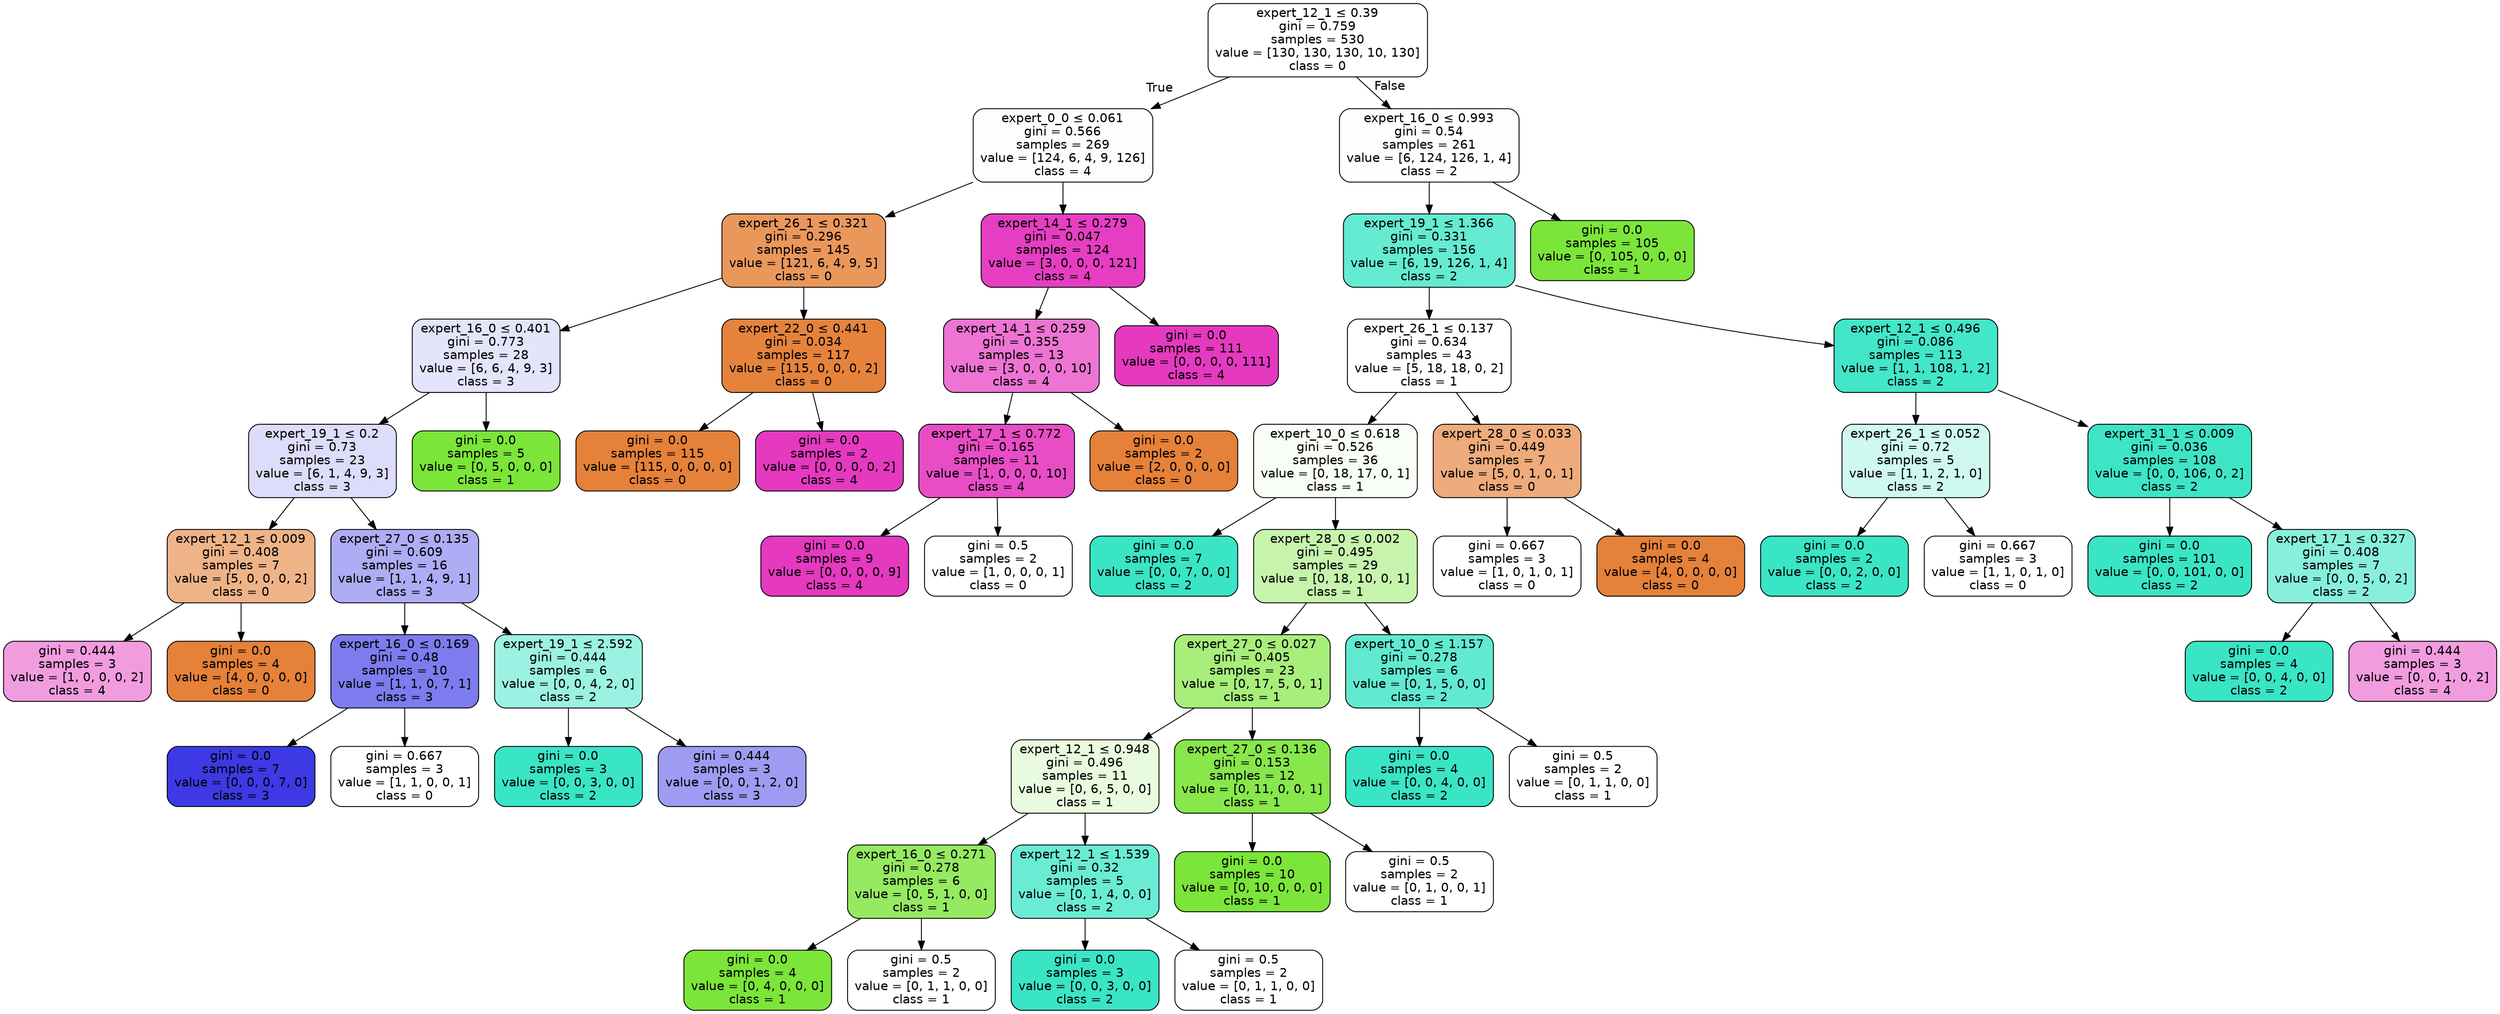 digraph Tree {
node [shape=box, style="filled, rounded", color="black", fontname="helvetica"] ;
edge [fontname="helvetica"] ;
0 [label=<expert_12_1 &le; 0.39<br/>gini = 0.759<br/>samples = 530<br/>value = [130, 130, 130, 10, 130]<br/>class = 0>, fillcolor="#ffffff"] ;
1 [label=<expert_0_0 &le; 0.061<br/>gini = 0.566<br/>samples = 269<br/>value = [124, 6, 4, 9, 126]<br/>class = 4>, fillcolor="#fffcfe"] ;
0 -> 1 [labeldistance=2.5, labelangle=45, headlabel="True"] ;
2 [label=<expert_26_1 &le; 0.321<br/>gini = 0.296<br/>samples = 145<br/>value = [121, 6, 4, 9, 5]<br/>class = 0>, fillcolor="#ea975c"] ;
1 -> 2 ;
3 [label=<expert_16_0 &le; 0.401<br/>gini = 0.773<br/>samples = 28<br/>value = [6, 6, 4, 9, 3]<br/>class = 3>, fillcolor="#e4e4fb"] ;
2 -> 3 ;
4 [label=<expert_19_1 &le; 0.2<br/>gini = 0.73<br/>samples = 23<br/>value = [6, 1, 4, 9, 3]<br/>class = 3>, fillcolor="#dddcfa"] ;
3 -> 4 ;
5 [label=<expert_12_1 &le; 0.009<br/>gini = 0.408<br/>samples = 7<br/>value = [5, 0, 0, 0, 2]<br/>class = 0>, fillcolor="#efb388"] ;
4 -> 5 ;
6 [label=<gini = 0.444<br/>samples = 3<br/>value = [1, 0, 0, 0, 2]<br/>class = 4>, fillcolor="#f29ce0"] ;
5 -> 6 ;
7 [label=<gini = 0.0<br/>samples = 4<br/>value = [4, 0, 0, 0, 0]<br/>class = 0>, fillcolor="#e58139"] ;
5 -> 7 ;
8 [label=<expert_27_0 &le; 0.135<br/>gini = 0.609<br/>samples = 16<br/>value = [1, 1, 4, 9, 1]<br/>class = 3>, fillcolor="#aeacf4"] ;
4 -> 8 ;
9 [label=<expert_16_0 &le; 0.169<br/>gini = 0.48<br/>samples = 10<br/>value = [1, 1, 0, 7, 1]<br/>class = 3>, fillcolor="#7d7bee"] ;
8 -> 9 ;
10 [label=<gini = 0.0<br/>samples = 7<br/>value = [0, 0, 0, 7, 0]<br/>class = 3>, fillcolor="#3c39e5"] ;
9 -> 10 ;
11 [label=<gini = 0.667<br/>samples = 3<br/>value = [1, 1, 0, 0, 1]<br/>class = 0>, fillcolor="#ffffff"] ;
9 -> 11 ;
12 [label=<expert_19_1 &le; 2.592<br/>gini = 0.444<br/>samples = 6<br/>value = [0, 0, 4, 2, 0]<br/>class = 2>, fillcolor="#9cf2e2"] ;
8 -> 12 ;
13 [label=<gini = 0.0<br/>samples = 3<br/>value = [0, 0, 3, 0, 0]<br/>class = 2>, fillcolor="#39e5c5"] ;
12 -> 13 ;
14 [label=<gini = 0.444<br/>samples = 3<br/>value = [0, 0, 1, 2, 0]<br/>class = 3>, fillcolor="#9e9cf2"] ;
12 -> 14 ;
15 [label=<gini = 0.0<br/>samples = 5<br/>value = [0, 5, 0, 0, 0]<br/>class = 1>, fillcolor="#7be539"] ;
3 -> 15 ;
16 [label=<expert_22_0 &le; 0.441<br/>gini = 0.034<br/>samples = 117<br/>value = [115, 0, 0, 0, 2]<br/>class = 0>, fillcolor="#e5833c"] ;
2 -> 16 ;
17 [label=<gini = 0.0<br/>samples = 115<br/>value = [115, 0, 0, 0, 0]<br/>class = 0>, fillcolor="#e58139"] ;
16 -> 17 ;
18 [label=<gini = 0.0<br/>samples = 2<br/>value = [0, 0, 0, 0, 2]<br/>class = 4>, fillcolor="#e539c0"] ;
16 -> 18 ;
19 [label=<expert_14_1 &le; 0.279<br/>gini = 0.047<br/>samples = 124<br/>value = [3, 0, 0, 0, 121]<br/>class = 4>, fillcolor="#e63ec2"] ;
1 -> 19 ;
20 [label=<expert_14_1 &le; 0.259<br/>gini = 0.355<br/>samples = 13<br/>value = [3, 0, 0, 0, 10]<br/>class = 4>, fillcolor="#ed74d3"] ;
19 -> 20 ;
21 [label=<expert_17_1 &le; 0.772<br/>gini = 0.165<br/>samples = 11<br/>value = [1, 0, 0, 0, 10]<br/>class = 4>, fillcolor="#e84dc6"] ;
20 -> 21 ;
22 [label=<gini = 0.0<br/>samples = 9<br/>value = [0, 0, 0, 0, 9]<br/>class = 4>, fillcolor="#e539c0"] ;
21 -> 22 ;
23 [label=<gini = 0.5<br/>samples = 2<br/>value = [1, 0, 0, 0, 1]<br/>class = 0>, fillcolor="#ffffff"] ;
21 -> 23 ;
24 [label=<gini = 0.0<br/>samples = 2<br/>value = [2, 0, 0, 0, 0]<br/>class = 0>, fillcolor="#e58139"] ;
20 -> 24 ;
25 [label=<gini = 0.0<br/>samples = 111<br/>value = [0, 0, 0, 0, 111]<br/>class = 4>, fillcolor="#e539c0"] ;
19 -> 25 ;
26 [label=<expert_16_0 &le; 0.993<br/>gini = 0.54<br/>samples = 261<br/>value = [6, 124, 126, 1, 4]<br/>class = 2>, fillcolor="#fcfffe"] ;
0 -> 26 [labeldistance=2.5, labelangle=-45, headlabel="False"] ;
27 [label=<expert_19_1 &le; 1.366<br/>gini = 0.331<br/>samples = 156<br/>value = [6, 19, 126, 1, 4]<br/>class = 2>, fillcolor="#64ebd2"] ;
26 -> 27 ;
28 [label=<expert_26_1 &le; 0.137<br/>gini = 0.634<br/>samples = 43<br/>value = [5, 18, 18, 0, 2]<br/>class = 1>, fillcolor="#ffffff"] ;
27 -> 28 ;
29 [label=<expert_10_0 &le; 0.618<br/>gini = 0.526<br/>samples = 36<br/>value = [0, 18, 17, 0, 1]<br/>class = 1>, fillcolor="#f8fef5"] ;
28 -> 29 ;
30 [label=<gini = 0.0<br/>samples = 7<br/>value = [0, 0, 7, 0, 0]<br/>class = 2>, fillcolor="#39e5c5"] ;
29 -> 30 ;
31 [label=<expert_28_0 &le; 0.002<br/>gini = 0.495<br/>samples = 29<br/>value = [0, 18, 10, 0, 1]<br/>class = 1>, fillcolor="#c7f4ac"] ;
29 -> 31 ;
32 [label=<expert_27_0 &le; 0.027<br/>gini = 0.405<br/>samples = 23<br/>value = [0, 17, 5, 0, 1]<br/>class = 1>, fillcolor="#a7ee7b"] ;
31 -> 32 ;
33 [label=<expert_12_1 &le; 0.948<br/>gini = 0.496<br/>samples = 11<br/>value = [0, 6, 5, 0, 0]<br/>class = 1>, fillcolor="#e9fbde"] ;
32 -> 33 ;
34 [label=<expert_16_0 &le; 0.271<br/>gini = 0.278<br/>samples = 6<br/>value = [0, 5, 1, 0, 0]<br/>class = 1>, fillcolor="#95ea61"] ;
33 -> 34 ;
35 [label=<gini = 0.0<br/>samples = 4<br/>value = [0, 4, 0, 0, 0]<br/>class = 1>, fillcolor="#7be539"] ;
34 -> 35 ;
36 [label=<gini = 0.5<br/>samples = 2<br/>value = [0, 1, 1, 0, 0]<br/>class = 1>, fillcolor="#ffffff"] ;
34 -> 36 ;
37 [label=<expert_12_1 &le; 1.539<br/>gini = 0.32<br/>samples = 5<br/>value = [0, 1, 4, 0, 0]<br/>class = 2>, fillcolor="#6aecd4"] ;
33 -> 37 ;
38 [label=<gini = 0.0<br/>samples = 3<br/>value = [0, 0, 3, 0, 0]<br/>class = 2>, fillcolor="#39e5c5"] ;
37 -> 38 ;
39 [label=<gini = 0.5<br/>samples = 2<br/>value = [0, 1, 1, 0, 0]<br/>class = 1>, fillcolor="#ffffff"] ;
37 -> 39 ;
40 [label=<expert_27_0 &le; 0.136<br/>gini = 0.153<br/>samples = 12<br/>value = [0, 11, 0, 0, 1]<br/>class = 1>, fillcolor="#87e74b"] ;
32 -> 40 ;
41 [label=<gini = 0.0<br/>samples = 10<br/>value = [0, 10, 0, 0, 0]<br/>class = 1>, fillcolor="#7be539"] ;
40 -> 41 ;
42 [label=<gini = 0.5<br/>samples = 2<br/>value = [0, 1, 0, 0, 1]<br/>class = 1>, fillcolor="#ffffff"] ;
40 -> 42 ;
43 [label=<expert_10_0 &le; 1.157<br/>gini = 0.278<br/>samples = 6<br/>value = [0, 1, 5, 0, 0]<br/>class = 2>, fillcolor="#61ead1"] ;
31 -> 43 ;
44 [label=<gini = 0.0<br/>samples = 4<br/>value = [0, 0, 4, 0, 0]<br/>class = 2>, fillcolor="#39e5c5"] ;
43 -> 44 ;
45 [label=<gini = 0.5<br/>samples = 2<br/>value = [0, 1, 1, 0, 0]<br/>class = 1>, fillcolor="#ffffff"] ;
43 -> 45 ;
46 [label=<expert_28_0 &le; 0.033<br/>gini = 0.449<br/>samples = 7<br/>value = [5, 0, 1, 0, 1]<br/>class = 0>, fillcolor="#eeab7b"] ;
28 -> 46 ;
47 [label=<gini = 0.667<br/>samples = 3<br/>value = [1, 0, 1, 0, 1]<br/>class = 0>, fillcolor="#ffffff"] ;
46 -> 47 ;
48 [label=<gini = 0.0<br/>samples = 4<br/>value = [4, 0, 0, 0, 0]<br/>class = 0>, fillcolor="#e58139"] ;
46 -> 48 ;
49 [label=<expert_12_1 &le; 0.496<br/>gini = 0.086<br/>samples = 113<br/>value = [1, 1, 108, 1, 2]<br/>class = 2>, fillcolor="#42e6c8"] ;
27 -> 49 ;
50 [label=<expert_26_1 &le; 0.052<br/>gini = 0.72<br/>samples = 5<br/>value = [1, 1, 2, 1, 0]<br/>class = 2>, fillcolor="#cef8f0"] ;
49 -> 50 ;
51 [label=<gini = 0.0<br/>samples = 2<br/>value = [0, 0, 2, 0, 0]<br/>class = 2>, fillcolor="#39e5c5"] ;
50 -> 51 ;
52 [label=<gini = 0.667<br/>samples = 3<br/>value = [1, 1, 0, 1, 0]<br/>class = 0>, fillcolor="#ffffff"] ;
50 -> 52 ;
53 [label=<expert_31_1 &le; 0.009<br/>gini = 0.036<br/>samples = 108<br/>value = [0, 0, 106, 0, 2]<br/>class = 2>, fillcolor="#3de5c6"] ;
49 -> 53 ;
54 [label=<gini = 0.0<br/>samples = 101<br/>value = [0, 0, 101, 0, 0]<br/>class = 2>, fillcolor="#39e5c5"] ;
53 -> 54 ;
55 [label=<expert_17_1 &le; 0.327<br/>gini = 0.408<br/>samples = 7<br/>value = [0, 0, 5, 0, 2]<br/>class = 2>, fillcolor="#88efdc"] ;
53 -> 55 ;
56 [label=<gini = 0.0<br/>samples = 4<br/>value = [0, 0, 4, 0, 0]<br/>class = 2>, fillcolor="#39e5c5"] ;
55 -> 56 ;
57 [label=<gini = 0.444<br/>samples = 3<br/>value = [0, 0, 1, 0, 2]<br/>class = 4>, fillcolor="#f29ce0"] ;
55 -> 57 ;
58 [label=<gini = 0.0<br/>samples = 105<br/>value = [0, 105, 0, 0, 0]<br/>class = 1>, fillcolor="#7be539"] ;
26 -> 58 ;
}